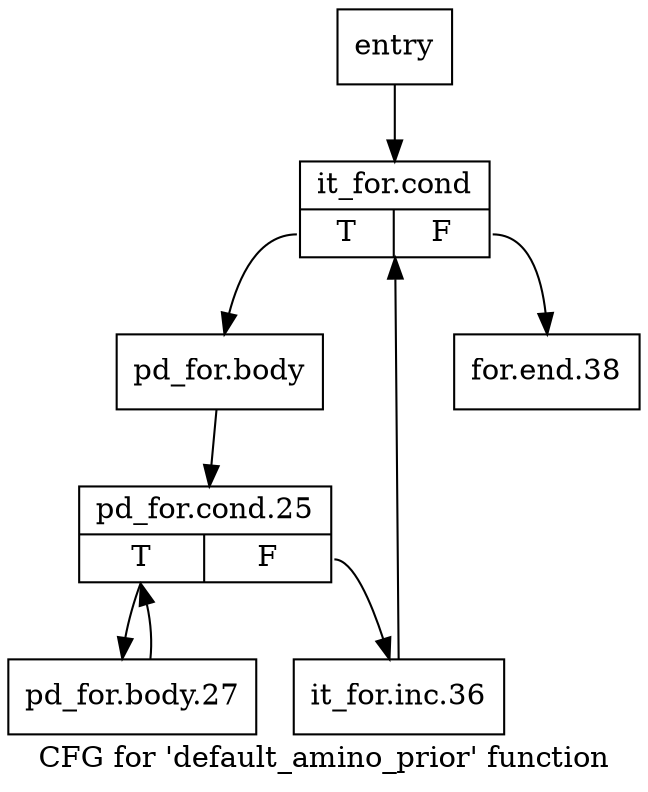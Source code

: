 digraph "CFG for 'default_amino_prior' function" {
	label="CFG for 'default_amino_prior' function";

	Node0x2b34130 [shape=record,label="{entry}"];
	Node0x2b34130 -> Node0x2b365b0;
	Node0x2b365b0 [shape=record,label="{it_for.cond|{<s0>T|<s1>F}}"];
	Node0x2b365b0:s0 -> Node0x2b36600;
	Node0x2b365b0:s1 -> Node0x2b36740;
	Node0x2b36600 [shape=record,label="{pd_for.body}"];
	Node0x2b36600 -> Node0x2b36650;
	Node0x2b36650 [shape=record,label="{pd_for.cond.25|{<s0>T|<s1>F}}"];
	Node0x2b36650:s0 -> Node0x2b366a0;
	Node0x2b36650:s1 -> Node0x2b366f0;
	Node0x2b366a0 [shape=record,label="{pd_for.body.27}"];
	Node0x2b366a0 -> Node0x2b36650;
	Node0x2b366f0 [shape=record,label="{it_for.inc.36}"];
	Node0x2b366f0 -> Node0x2b365b0;
	Node0x2b36740 [shape=record,label="{for.end.38}"];
}
